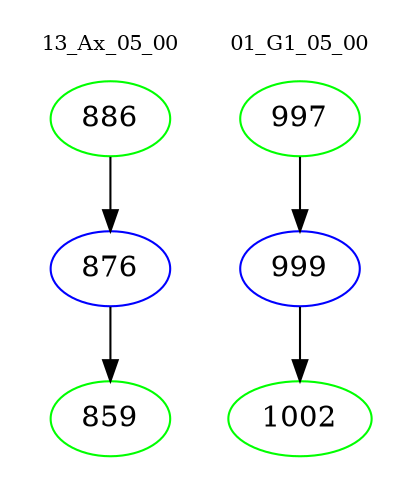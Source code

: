 digraph{
subgraph cluster_0 {
color = white
label = "13_Ax_05_00";
fontsize=10;
T0_886 [label="886", color="green"]
T0_886 -> T0_876 [color="black"]
T0_876 [label="876", color="blue"]
T0_876 -> T0_859 [color="black"]
T0_859 [label="859", color="green"]
}
subgraph cluster_1 {
color = white
label = "01_G1_05_00";
fontsize=10;
T1_997 [label="997", color="green"]
T1_997 -> T1_999 [color="black"]
T1_999 [label="999", color="blue"]
T1_999 -> T1_1002 [color="black"]
T1_1002 [label="1002", color="green"]
}
}
